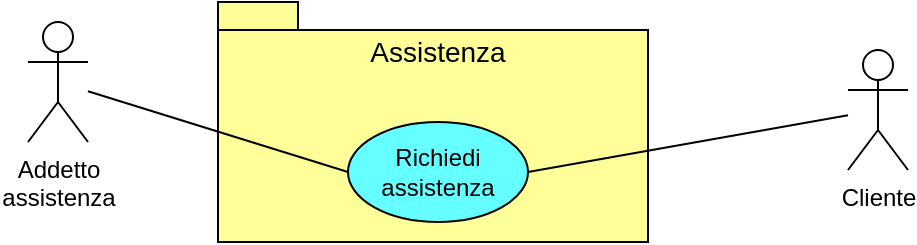 <mxfile version="13.10.4" type="device"><diagram id="-6Jzy0k-oNAn2nFed6vo" name="Page-1"><mxGraphModel dx="1038" dy="568" grid="1" gridSize="10" guides="1" tooltips="1" connect="1" arrows="1" fold="1" page="1" pageScale="1" pageWidth="1169" pageHeight="827" math="0" shadow="0"><root><mxCell id="0"/><mxCell id="1" parent="0"/><mxCell id="fI1fLP3pV3phlojJW5ij-3" value="Addetto &lt;br&gt;assistenza" style="shape=umlActor;verticalLabelPosition=bottom;verticalAlign=top;html=1;" parent="1" vertex="1"><mxGeometry x="110" y="400" width="30" height="60" as="geometry"/></mxCell><mxCell id="fI1fLP3pV3phlojJW5ij-5" value="" style="shape=folder;fontStyle=1;spacingTop=10;tabWidth=40;tabHeight=14;tabPosition=left;html=1;fillColor=#FFFF99;" parent="1" vertex="1"><mxGeometry x="205" y="390" width="215" height="120" as="geometry"/></mxCell><mxCell id="fI1fLP3pV3phlojJW5ij-7" value="Assistenza" style="text;align=center;fontStyle=0;verticalAlign=middle;spacingLeft=3;spacingRight=3;strokeColor=none;rotatable=0;points=[[0,0.5],[1,0.5]];portConstraint=eastwest;fontSize=14;" parent="1" vertex="1"><mxGeometry x="275" y="401" width="80" height="26" as="geometry"/></mxCell><mxCell id="fI1fLP3pV3phlojJW5ij-15" value="Richiedi assistenza" style="ellipse;whiteSpace=wrap;html=1;fillColor=#66FFFF;" parent="1" vertex="1"><mxGeometry x="270" y="450" width="90" height="50" as="geometry"/></mxCell><mxCell id="fI1fLP3pV3phlojJW5ij-26" value="" style="endArrow=none;html=1;entryX=0;entryY=0.5;entryDx=0;entryDy=0;" parent="1" source="fI1fLP3pV3phlojJW5ij-3" target="fI1fLP3pV3phlojJW5ij-15" edge="1"><mxGeometry width="50" height="50" relative="1" as="geometry"><mxPoint x="160" y="340" as="sourcePoint"/><mxPoint x="280" y="423.5" as="targetPoint"/></mxGeometry></mxCell><mxCell id="0O4mHhgNrfUl9TXmM2_8-1" value="Cliente" style="shape=umlActor;verticalLabelPosition=bottom;verticalAlign=top;html=1;outlineConnect=0;" parent="1" vertex="1"><mxGeometry x="520" y="414" width="30" height="60" as="geometry"/></mxCell><mxCell id="VFozDaYcAmirf29j2NwR-1" value="" style="endArrow=none;html=1;exitX=1;exitY=0.5;exitDx=0;exitDy=0;" parent="1" source="fI1fLP3pV3phlojJW5ij-15" edge="1" target="0O4mHhgNrfUl9TXmM2_8-1"><mxGeometry width="50" height="50" relative="1" as="geometry"><mxPoint x="380" y="200" as="sourcePoint"/><mxPoint x="510" y="190" as="targetPoint"/></mxGeometry></mxCell></root></mxGraphModel></diagram></mxfile>